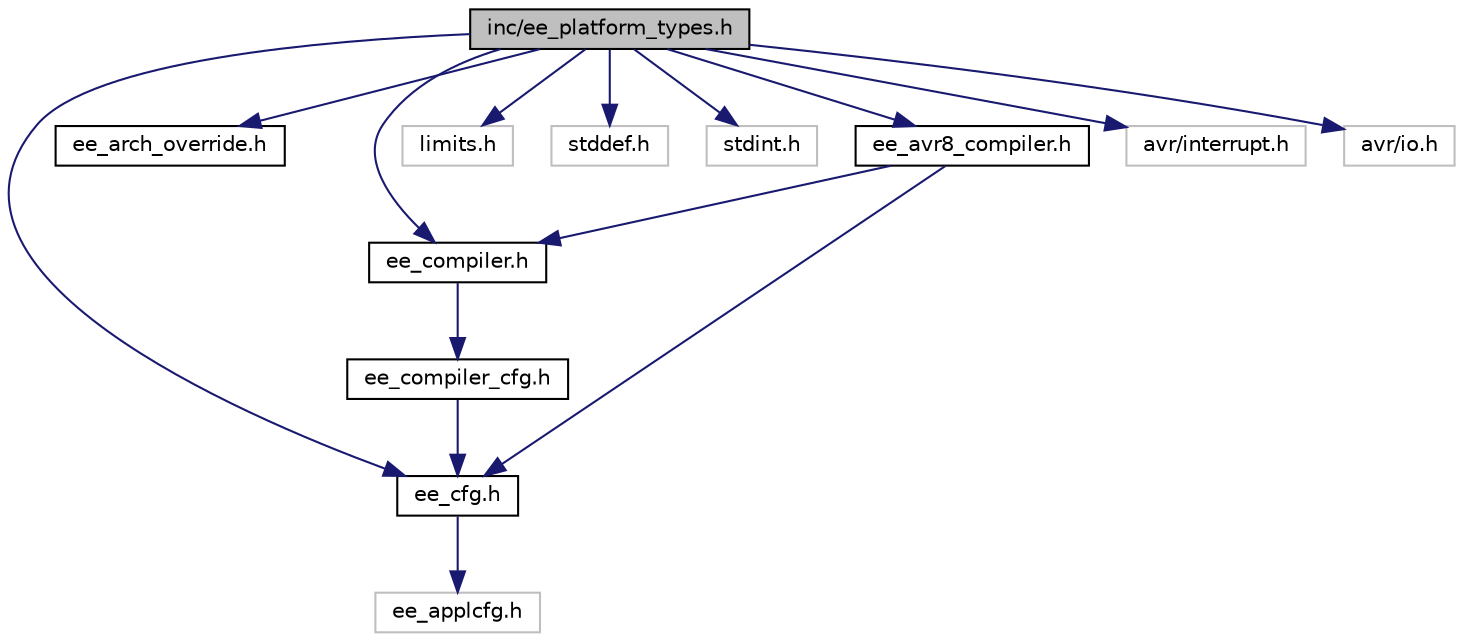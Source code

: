 digraph "inc/ee_platform_types.h"
{
 // LATEX_PDF_SIZE
  edge [fontname="Helvetica",fontsize="10",labelfontname="Helvetica",labelfontsize="10"];
  node [fontname="Helvetica",fontsize="10",shape=record];
  Node1 [label="inc/ee_platform_types.h",height=0.2,width=0.4,color="black", fillcolor="grey75", style="filled", fontcolor="black",tooltip="Platform Types."];
  Node1 -> Node2 [color="midnightblue",fontsize="10",style="solid",fontname="Helvetica"];
  Node2 [label="ee_cfg.h",height=0.2,width=0.4,color="black", fillcolor="white", style="filled",URL="$ee__cfg_8h.html",tooltip="Common Configuration Collector."];
  Node2 -> Node3 [color="midnightblue",fontsize="10",style="solid",fontname="Helvetica"];
  Node3 [label="ee_applcfg.h",height=0.2,width=0.4,color="grey75", fillcolor="white", style="filled",tooltip=" "];
  Node1 -> Node4 [color="midnightblue",fontsize="10",style="solid",fontname="Helvetica"];
  Node4 [label="ee_arch_override.h",height=0.2,width=0.4,color="black", fillcolor="white", style="filled",URL="$ee__arch__override_8h.html",tooltip="Override default settings used in the architecture."];
  Node1 -> Node5 [color="midnightblue",fontsize="10",style="solid",fontname="Helvetica"];
  Node5 [label="ee_compiler.h",height=0.2,width=0.4,color="black", fillcolor="white", style="filled",URL="$ee__compiler_8h.html",tooltip="Compilers Abstraction File."];
  Node5 -> Node6 [color="midnightblue",fontsize="10",style="solid",fontname="Helvetica"];
  Node6 [label="ee_compiler_cfg.h",height=0.2,width=0.4,color="black", fillcolor="white", style="filled",URL="$ee__compiler__cfg_8h.html",tooltip="Compilers Cfg Collector."];
  Node6 -> Node2 [color="midnightblue",fontsize="10",style="solid",fontname="Helvetica"];
  Node1 -> Node7 [color="midnightblue",fontsize="10",style="solid",fontname="Helvetica"];
  Node7 [label="limits.h",height=0.2,width=0.4,color="grey75", fillcolor="white", style="filled",tooltip=" "];
  Node1 -> Node8 [color="midnightblue",fontsize="10",style="solid",fontname="Helvetica"];
  Node8 [label="stddef.h",height=0.2,width=0.4,color="grey75", fillcolor="white", style="filled",tooltip=" "];
  Node1 -> Node9 [color="midnightblue",fontsize="10",style="solid",fontname="Helvetica"];
  Node9 [label="stdint.h",height=0.2,width=0.4,color="grey75", fillcolor="white", style="filled",tooltip=" "];
  Node1 -> Node10 [color="midnightblue",fontsize="10",style="solid",fontname="Helvetica"];
  Node10 [label="ee_avr8_compiler.h",height=0.2,width=0.4,color="black", fillcolor="white", style="filled",URL="$ee__avr8__compiler_8h.html",tooltip="AVR8 GCC Compiler Definitions."];
  Node10 -> Node2 [color="midnightblue",fontsize="10",style="solid",fontname="Helvetica"];
  Node10 -> Node5 [color="midnightblue",fontsize="10",style="solid",fontname="Helvetica"];
  Node1 -> Node11 [color="midnightblue",fontsize="10",style="solid",fontname="Helvetica"];
  Node11 [label="avr/interrupt.h",height=0.2,width=0.4,color="grey75", fillcolor="white", style="filled",tooltip=" "];
  Node1 -> Node12 [color="midnightblue",fontsize="10",style="solid",fontname="Helvetica"];
  Node12 [label="avr/io.h",height=0.2,width=0.4,color="grey75", fillcolor="white", style="filled",tooltip=" "];
}
